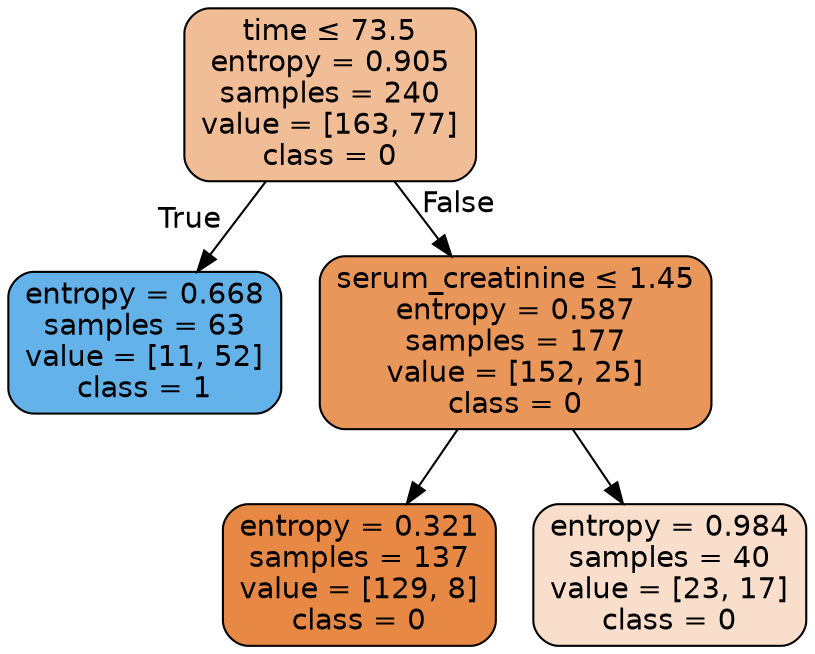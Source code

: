 digraph Tree {
node [shape=box, style="filled, rounded", color="black", fontname=helvetica] ;
edge [fontname=helvetica] ;
0 [label=<time &le; 73.5<br/>entropy = 0.905<br/>samples = 240<br/>value = [163, 77]<br/>class = 0>, fillcolor="#f1bd97"] ;
1 [label=<entropy = 0.668<br/>samples = 63<br/>value = [11, 52]<br/>class = 1>, fillcolor="#63b2ea"] ;
0 -> 1 [labeldistance=2.5, labelangle=45, headlabel="True"] ;
2 [label=<serum_creatinine &le; 1.45<br/>entropy = 0.587<br/>samples = 177<br/>value = [152, 25]<br/>class = 0>, fillcolor="#e9965a"] ;
0 -> 2 [labeldistance=2.5, labelangle=-45, headlabel="False"] ;
3 [label=<entropy = 0.321<br/>samples = 137<br/>value = [129, 8]<br/>class = 0>, fillcolor="#e78945"] ;
2 -> 3 ;
4 [label=<entropy = 0.984<br/>samples = 40<br/>value = [23, 17]<br/>class = 0>, fillcolor="#f8decb"] ;
2 -> 4 ;
}